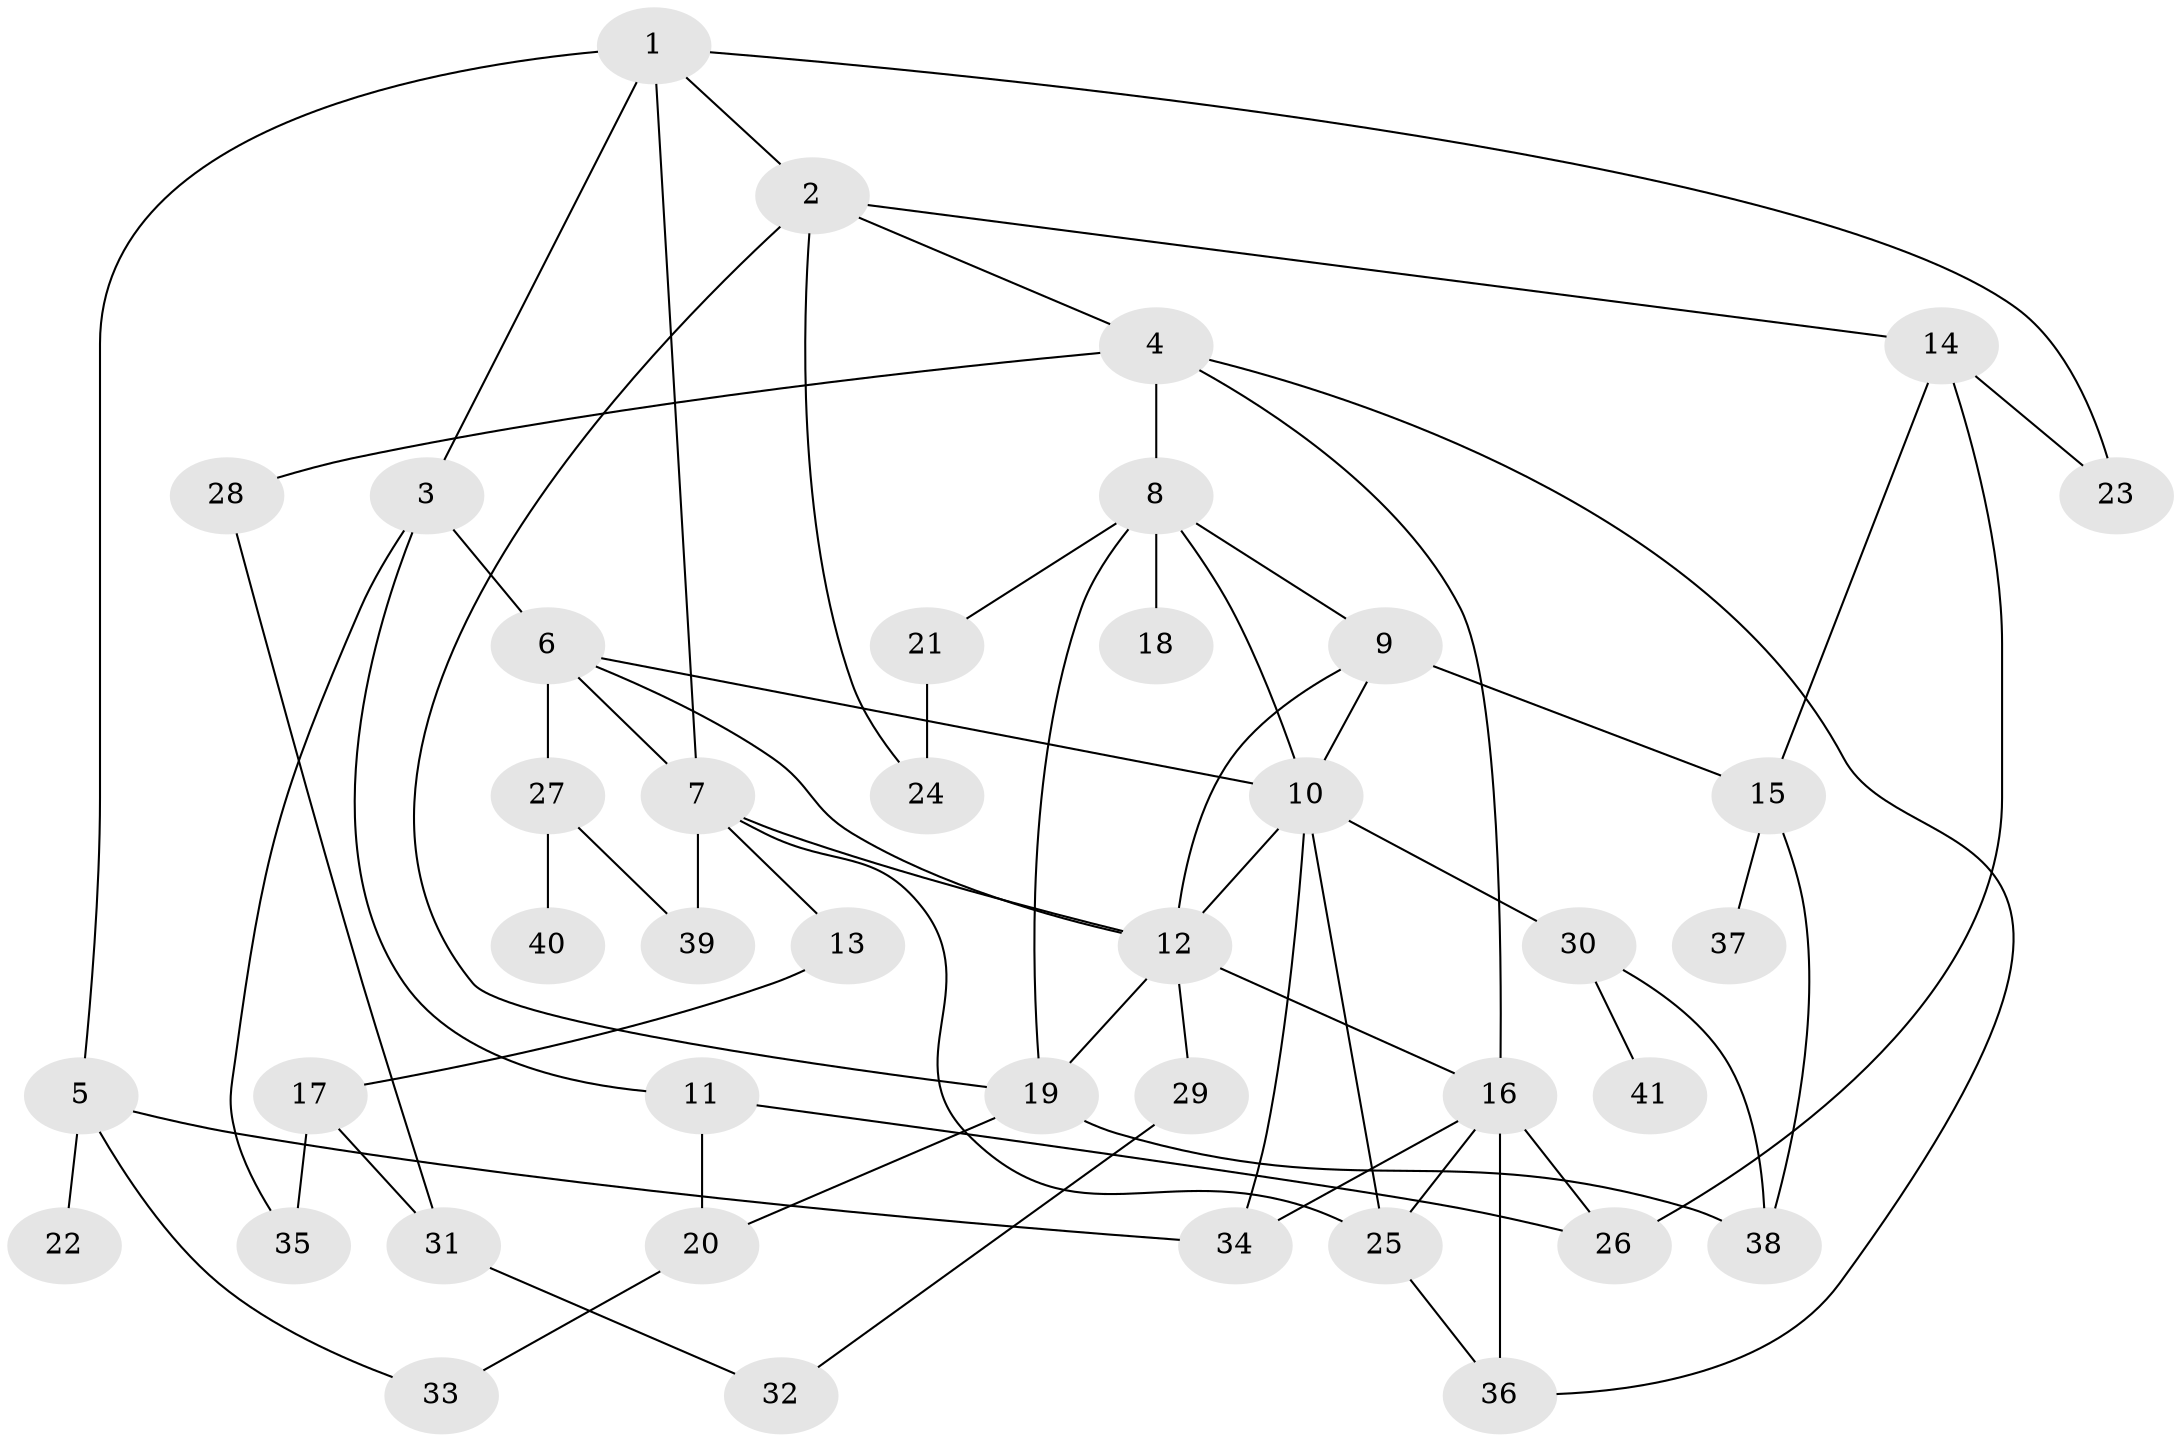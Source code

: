 // original degree distribution, {5: 0.037037037037037035, 4: 0.14814814814814814, 6: 0.037037037037037035, 1: 0.14814814814814814, 7: 0.012345679012345678, 2: 0.345679012345679, 3: 0.2716049382716049}
// Generated by graph-tools (version 1.1) at 2025/49/03/04/25 22:49:06]
// undirected, 41 vertices, 68 edges
graph export_dot {
  node [color=gray90,style=filled];
  1;
  2;
  3;
  4;
  5;
  6;
  7;
  8;
  9;
  10;
  11;
  12;
  13;
  14;
  15;
  16;
  17;
  18;
  19;
  20;
  21;
  22;
  23;
  24;
  25;
  26;
  27;
  28;
  29;
  30;
  31;
  32;
  33;
  34;
  35;
  36;
  37;
  38;
  39;
  40;
  41;
  1 -- 2 [weight=1.0];
  1 -- 3 [weight=1.0];
  1 -- 5 [weight=1.0];
  1 -- 7 [weight=1.0];
  1 -- 23 [weight=1.0];
  2 -- 4 [weight=1.0];
  2 -- 14 [weight=1.0];
  2 -- 19 [weight=1.0];
  2 -- 24 [weight=1.0];
  3 -- 6 [weight=1.0];
  3 -- 11 [weight=1.0];
  3 -- 35 [weight=1.0];
  4 -- 8 [weight=1.0];
  4 -- 16 [weight=1.0];
  4 -- 28 [weight=1.0];
  4 -- 36 [weight=1.0];
  5 -- 22 [weight=1.0];
  5 -- 33 [weight=1.0];
  5 -- 34 [weight=1.0];
  6 -- 7 [weight=1.0];
  6 -- 10 [weight=1.0];
  6 -- 12 [weight=2.0];
  6 -- 27 [weight=2.0];
  7 -- 12 [weight=1.0];
  7 -- 13 [weight=1.0];
  7 -- 25 [weight=2.0];
  7 -- 39 [weight=1.0];
  8 -- 9 [weight=1.0];
  8 -- 10 [weight=1.0];
  8 -- 18 [weight=1.0];
  8 -- 19 [weight=1.0];
  8 -- 21 [weight=1.0];
  9 -- 10 [weight=1.0];
  9 -- 12 [weight=1.0];
  9 -- 15 [weight=1.0];
  10 -- 12 [weight=1.0];
  10 -- 25 [weight=1.0];
  10 -- 30 [weight=1.0];
  10 -- 34 [weight=1.0];
  11 -- 20 [weight=1.0];
  11 -- 26 [weight=1.0];
  12 -- 16 [weight=1.0];
  12 -- 19 [weight=1.0];
  12 -- 29 [weight=1.0];
  13 -- 17 [weight=1.0];
  14 -- 15 [weight=1.0];
  14 -- 23 [weight=1.0];
  14 -- 26 [weight=1.0];
  15 -- 37 [weight=1.0];
  15 -- 38 [weight=1.0];
  16 -- 25 [weight=1.0];
  16 -- 26 [weight=1.0];
  16 -- 34 [weight=1.0];
  16 -- 36 [weight=1.0];
  17 -- 31 [weight=1.0];
  17 -- 35 [weight=1.0];
  19 -- 20 [weight=1.0];
  19 -- 38 [weight=1.0];
  20 -- 33 [weight=1.0];
  21 -- 24 [weight=1.0];
  25 -- 36 [weight=1.0];
  27 -- 39 [weight=1.0];
  27 -- 40 [weight=1.0];
  28 -- 31 [weight=1.0];
  29 -- 32 [weight=1.0];
  30 -- 38 [weight=1.0];
  30 -- 41 [weight=1.0];
  31 -- 32 [weight=1.0];
}
